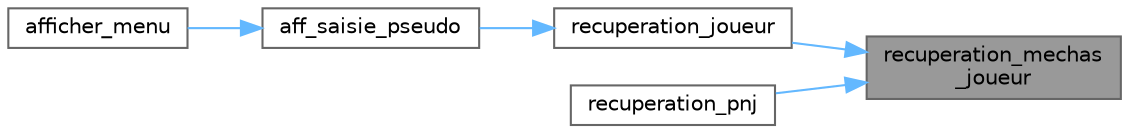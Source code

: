 digraph "recuperation_mechas_joueur"
{
 // LATEX_PDF_SIZE
  bgcolor="transparent";
  edge [fontname=Helvetica,fontsize=10,labelfontname=Helvetica,labelfontsize=10];
  node [fontname=Helvetica,fontsize=10,shape=box,height=0.2,width=0.4];
  rankdir="RL";
  Node1 [id="Node000001",label="recuperation_mechas\l_joueur",height=0.2,width=0.4,color="gray40", fillcolor="grey60", style="filled", fontcolor="black",tooltip="Récupère l'équipe de Mechas d'un joueur à partir d'un fichier CSV."];
  Node1 -> Node2 [id="edge1_Node000001_Node000002",dir="back",color="steelblue1",style="solid",tooltip=" "];
  Node2 [id="Node000002",label="recuperation_joueur",height=0.2,width=0.4,color="grey40", fillcolor="white", style="filled",URL="$sauv_8c.html#a27e4df079f565f0ca025fea8e134b47e",tooltip="Récupère les données d'une partie sauvegardée pour un joueur donné depuis un fichier CSV."];
  Node2 -> Node3 [id="edge2_Node000002_Node000003",dir="back",color="steelblue1",style="solid",tooltip=" "];
  Node3 [id="Node000003",label="aff_saisie_pseudo",height=0.2,width=0.4,color="grey40", fillcolor="white", style="filled",URL="$menu_8c.html#a514079e39465e028b08558ac3458d85a",tooltip="Affiche un écran permettant au joueur de saisir son pseudo et de démarrer une partie."];
  Node3 -> Node4 [id="edge3_Node000003_Node000004",dir="back",color="steelblue1",style="solid",tooltip=" "];
  Node4 [id="Node000004",label="afficher_menu",height=0.2,width=0.4,color="grey40", fillcolor="white", style="filled",URL="$menu_8c.html#a0225d24e9d0ffd7af10183134ff4f229",tooltip="Affiche le menu principal du jeu, permettant au joueur de démarrer, régler les paramètres ou quitter."];
  Node1 -> Node5 [id="edge4_Node000001_Node000005",dir="back",color="steelblue1",style="solid",tooltip=" "];
  Node5 [id="Node000005",label="recuperation_pnj",height=0.2,width=0.4,color="grey40", fillcolor="white", style="filled",URL="$sauv_8c.html#a099dce0c2a73af791f6cd412e9b085f2",tooltip="Récupère l'état et les données détaillées des PNJs à partir d'un fichier CSV personnalisé."];
}

